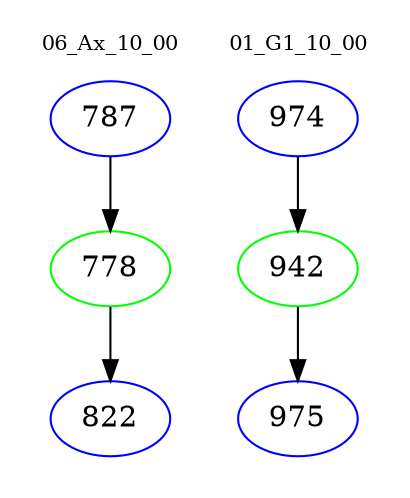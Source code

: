 digraph{
subgraph cluster_0 {
color = white
label = "06_Ax_10_00";
fontsize=10;
T0_787 [label="787", color="blue"]
T0_787 -> T0_778 [color="black"]
T0_778 [label="778", color="green"]
T0_778 -> T0_822 [color="black"]
T0_822 [label="822", color="blue"]
}
subgraph cluster_1 {
color = white
label = "01_G1_10_00";
fontsize=10;
T1_974 [label="974", color="blue"]
T1_974 -> T1_942 [color="black"]
T1_942 [label="942", color="green"]
T1_942 -> T1_975 [color="black"]
T1_975 [label="975", color="blue"]
}
}
